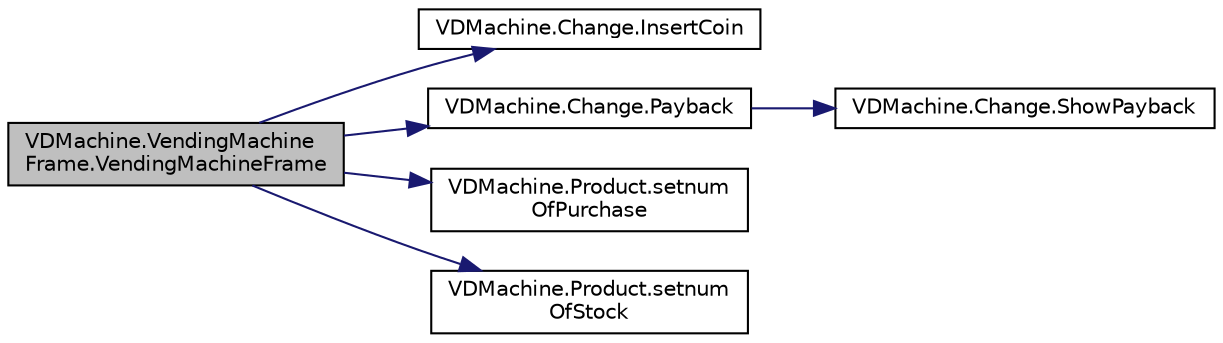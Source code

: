 digraph "VDMachine.VendingMachineFrame.VendingMachineFrame"
{
  edge [fontname="Helvetica",fontsize="10",labelfontname="Helvetica",labelfontsize="10"];
  node [fontname="Helvetica",fontsize="10",shape=record];
  rankdir="LR";
  Node1 [label="VDMachine.VendingMachine\lFrame.VendingMachineFrame",height=0.2,width=0.4,color="black", fillcolor="grey75", style="filled", fontcolor="black"];
  Node1 -> Node2 [color="midnightblue",fontsize="10",style="solid",fontname="Helvetica"];
  Node2 [label="VDMachine.Change.InsertCoin",height=0.2,width=0.4,color="black", fillcolor="white", style="filled",URL="$class_v_d_machine_1_1_change.html#a89c6a03f6bd591ee5a48969b1856fe59"];
  Node1 -> Node3 [color="midnightblue",fontsize="10",style="solid",fontname="Helvetica"];
  Node3 [label="VDMachine.Change.Payback",height=0.2,width=0.4,color="black", fillcolor="white", style="filled",URL="$class_v_d_machine_1_1_change.html#ad8db10eb15f9a3ad2411f5a33237f078"];
  Node3 -> Node4 [color="midnightblue",fontsize="10",style="solid",fontname="Helvetica"];
  Node4 [label="VDMachine.Change.ShowPayback",height=0.2,width=0.4,color="black", fillcolor="white", style="filled",URL="$class_v_d_machine_1_1_change.html#a300df3e82a75207104ce53b11528c0e8"];
  Node1 -> Node5 [color="midnightblue",fontsize="10",style="solid",fontname="Helvetica"];
  Node5 [label="VDMachine.Product.setnum\lOfPurchase",height=0.2,width=0.4,color="black", fillcolor="white", style="filled",URL="$class_v_d_machine_1_1_product.html#a80b96d732b8662e04e20b9ac42d341d1"];
  Node1 -> Node6 [color="midnightblue",fontsize="10",style="solid",fontname="Helvetica"];
  Node6 [label="VDMachine.Product.setnum\lOfStock",height=0.2,width=0.4,color="black", fillcolor="white", style="filled",URL="$class_v_d_machine_1_1_product.html#a853bc0832f83adbe94b72c7b0325924c"];
}
